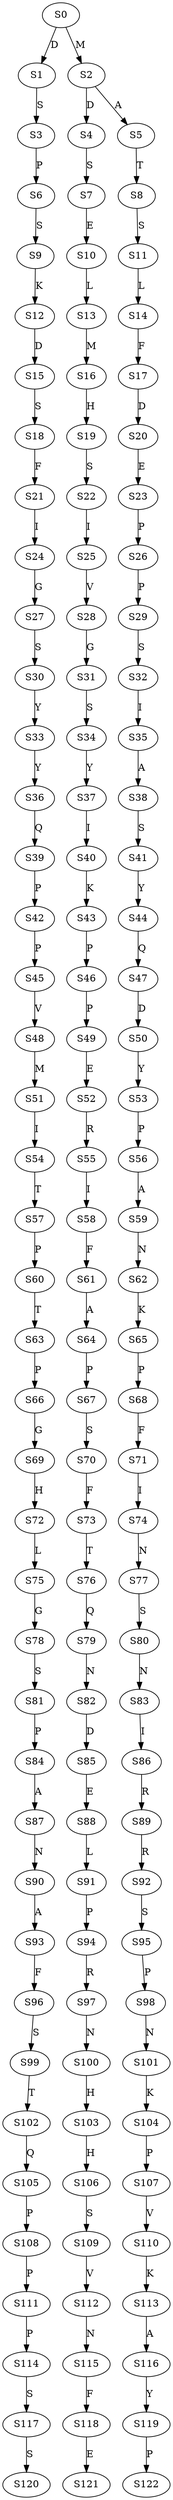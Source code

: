 strict digraph  {
	S0 -> S1 [ label = D ];
	S0 -> S2 [ label = M ];
	S1 -> S3 [ label = S ];
	S2 -> S4 [ label = D ];
	S2 -> S5 [ label = A ];
	S3 -> S6 [ label = P ];
	S4 -> S7 [ label = S ];
	S5 -> S8 [ label = T ];
	S6 -> S9 [ label = S ];
	S7 -> S10 [ label = E ];
	S8 -> S11 [ label = S ];
	S9 -> S12 [ label = K ];
	S10 -> S13 [ label = L ];
	S11 -> S14 [ label = L ];
	S12 -> S15 [ label = D ];
	S13 -> S16 [ label = M ];
	S14 -> S17 [ label = F ];
	S15 -> S18 [ label = S ];
	S16 -> S19 [ label = H ];
	S17 -> S20 [ label = D ];
	S18 -> S21 [ label = F ];
	S19 -> S22 [ label = S ];
	S20 -> S23 [ label = E ];
	S21 -> S24 [ label = I ];
	S22 -> S25 [ label = I ];
	S23 -> S26 [ label = P ];
	S24 -> S27 [ label = G ];
	S25 -> S28 [ label = V ];
	S26 -> S29 [ label = P ];
	S27 -> S30 [ label = S ];
	S28 -> S31 [ label = G ];
	S29 -> S32 [ label = S ];
	S30 -> S33 [ label = Y ];
	S31 -> S34 [ label = S ];
	S32 -> S35 [ label = I ];
	S33 -> S36 [ label = Y ];
	S34 -> S37 [ label = Y ];
	S35 -> S38 [ label = A ];
	S36 -> S39 [ label = Q ];
	S37 -> S40 [ label = I ];
	S38 -> S41 [ label = S ];
	S39 -> S42 [ label = P ];
	S40 -> S43 [ label = K ];
	S41 -> S44 [ label = Y ];
	S42 -> S45 [ label = P ];
	S43 -> S46 [ label = P ];
	S44 -> S47 [ label = Q ];
	S45 -> S48 [ label = V ];
	S46 -> S49 [ label = P ];
	S47 -> S50 [ label = D ];
	S48 -> S51 [ label = M ];
	S49 -> S52 [ label = E ];
	S50 -> S53 [ label = Y ];
	S51 -> S54 [ label = I ];
	S52 -> S55 [ label = R ];
	S53 -> S56 [ label = P ];
	S54 -> S57 [ label = T ];
	S55 -> S58 [ label = I ];
	S56 -> S59 [ label = A ];
	S57 -> S60 [ label = P ];
	S58 -> S61 [ label = F ];
	S59 -> S62 [ label = N ];
	S60 -> S63 [ label = T ];
	S61 -> S64 [ label = A ];
	S62 -> S65 [ label = K ];
	S63 -> S66 [ label = P ];
	S64 -> S67 [ label = P ];
	S65 -> S68 [ label = P ];
	S66 -> S69 [ label = G ];
	S67 -> S70 [ label = S ];
	S68 -> S71 [ label = F ];
	S69 -> S72 [ label = H ];
	S70 -> S73 [ label = F ];
	S71 -> S74 [ label = I ];
	S72 -> S75 [ label = L ];
	S73 -> S76 [ label = T ];
	S74 -> S77 [ label = N ];
	S75 -> S78 [ label = G ];
	S76 -> S79 [ label = Q ];
	S77 -> S80 [ label = S ];
	S78 -> S81 [ label = S ];
	S79 -> S82 [ label = N ];
	S80 -> S83 [ label = N ];
	S81 -> S84 [ label = P ];
	S82 -> S85 [ label = D ];
	S83 -> S86 [ label = I ];
	S84 -> S87 [ label = A ];
	S85 -> S88 [ label = E ];
	S86 -> S89 [ label = R ];
	S87 -> S90 [ label = N ];
	S88 -> S91 [ label = L ];
	S89 -> S92 [ label = R ];
	S90 -> S93 [ label = A ];
	S91 -> S94 [ label = P ];
	S92 -> S95 [ label = S ];
	S93 -> S96 [ label = F ];
	S94 -> S97 [ label = R ];
	S95 -> S98 [ label = P ];
	S96 -> S99 [ label = S ];
	S97 -> S100 [ label = N ];
	S98 -> S101 [ label = N ];
	S99 -> S102 [ label = T ];
	S100 -> S103 [ label = H ];
	S101 -> S104 [ label = K ];
	S102 -> S105 [ label = Q ];
	S103 -> S106 [ label = H ];
	S104 -> S107 [ label = P ];
	S105 -> S108 [ label = P ];
	S106 -> S109 [ label = S ];
	S107 -> S110 [ label = V ];
	S108 -> S111 [ label = P ];
	S109 -> S112 [ label = V ];
	S110 -> S113 [ label = K ];
	S111 -> S114 [ label = P ];
	S112 -> S115 [ label = N ];
	S113 -> S116 [ label = A ];
	S114 -> S117 [ label = S ];
	S115 -> S118 [ label = F ];
	S116 -> S119 [ label = Y ];
	S117 -> S120 [ label = S ];
	S118 -> S121 [ label = E ];
	S119 -> S122 [ label = P ];
}
